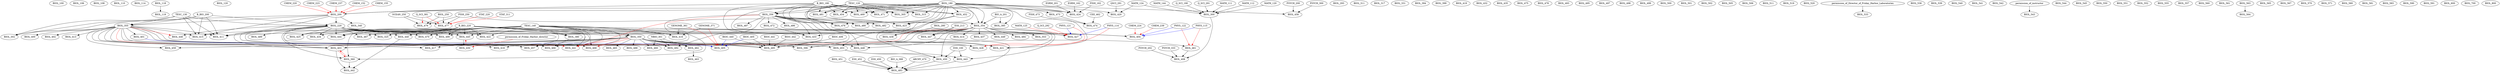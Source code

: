 digraph G {
    BIOL_100;
    BIOL_106;
    BIOL_108;
    BIOL_110;
    BIOL_114;
    BIOL_118;
    edge [color=black];
    BIOL_118 -> BIOL_119;
    BIOL_120;
    BIOL_180;
    edge [color=black];
    BIOL_180 -> BIOL_200;
    B_BIO_180 -> BIOL_200;
    TESC_120 -> BIOL_200;
    edge [color=red];
    CHEM_152 -> BIOL_200;
    CHEM_155 -> BIOL_200;
    CHEM_220 -> BIOL_200;
    CHEM_223 -> BIOL_200;
    CHEM_237 -> BIOL_200;
    edge [color=black];
    BIOL_200 -> BIOL_220;
    B_BIO_200 -> BIOL_220;
    TESC_130 -> BIOL_220;
    BIOL_250;
    BIOL_280;
    BIOL_293;
    edge [color=black];
    MATH_111 -> BIOL_300;
    MATH_112 -> BIOL_300;
    MATH_120 -> BIOL_300;
    MATH_124 -> BIOL_300;
    MATH_144 -> BIOL_300;
    Q_SCI_190 -> BIOL_300;
    Q_SCI_291 -> BIOL_300;
    edge [color=black];
    BIOL_355 -> BIOL_302;
    BIOL_200 -> BIOL_302;
    B_BIO_200 -> BIOL_302;
    TESC_130 -> BIOL_302;
    edge [color=black];
    BIOL_180 -> BIOL_305;
    B_BIO_180 -> BIOL_305;
    TESC_120 -> BIOL_305;
    BIOL_311;
    edge [color=black];
    BIOL_180 -> BIOL_315;
    B_BIO_180 -> BIOL_315;
    TESC_120 -> BIOL_315;
    BIOL_317;
    edge [color=black];
    BIOL_220 -> BIOL_325;
    B_BIO_220 -> BIOL_325;
    TESC_140 -> BIOL_325;
    BIOL_331;
    edge [color=black];
    BIOL_200 -> BIOL_340;
    edge [color=black];
    BIOL_220 -> BIOL_350;
    B_BIO_220 -> BIOL_350;
    TESC_140 -> BIOL_350;
    edge [color=black];
    BIOL_180 -> BIOL_354;
    B_BIO_180 -> BIOL_354;
    TESC_120 -> BIOL_354;
    BIO_A_201 -> BIOL_354;
    edge [color=black];
    BIOL_200 -> BIOL_355;
    B_BIO_200 -> BIOL_355;
    TESC_130 -> BIOL_355;
    edge [color=black];
    BIOL_180 -> BIOL_356;
    B_BIO_180 -> BIOL_356;
    TESC_120 -> BIOL_356;
    edge [color=black];
    BIOL_220 -> BIOL_360;
    B_BIO_220 -> BIOL_360;
    TESC_140 -> BIOL_360;
    edge [color=red];
    BIOL_403 -> BIOL_360;
    edge [color=black];
    BIOL_220 -> BIOL_380;
    B_BIO_220 -> BIOL_380;
    TESC_140 -> BIOL_380;
    edge [color=black];
    BIO_A_201 -> BIOL_385;
    BIOL_180 -> BIOL_385;
    BIOL_394;
    edge [color=black];
    BIOL_350 -> BIOL_396;
    BIOL_354 -> BIOL_396;
    BIOL_355 -> BIOL_396;
    BIOL_356 -> BIOL_396;
    BIOL_399;
    edge [color=black];
    BIOL_355 -> BIOL_400;
    edge [color=black];
    BIOL_355 -> BIOL_401;
    edge [color=black];
    BIOL_355 -> BIOL_402;
    edge [color=black];
    BIOL_220 -> BIOL_403;
    B_BIO_220 -> BIOL_403;
    TESC_140 -> BIOL_403;
    BIOL_350 -> BIOL_403;
    BIOL_355 -> BIOL_403;
    edge [color=red];
    BIOL_360 -> BIOL_403;
    edge [color=black];
    BIOL_220 -> BIOL_404;
    B_BIO_220 -> BIOL_404;
    TESC_140 -> BIOL_404;
    edge [color=red];
    CHEM_224 -> BIOL_404;
    CHEM_239 -> BIOL_404;
    edge [color=blue];
    PHYS_115 -> BIOL_404;
    PHYS_122 -> BIOL_404;
    edge [color=black];
    BIOL_355 -> BIOL_405;
    edge [color=red];
    GENOME_361 -> BIOL_405;
    GENOME_371 -> BIOL_405;
    edge [color=blue];
    BIOC_405 -> BIOL_405;
    BIOC_440 -> BIOL_405;
    BIOL_401 -> BIOL_405;
    edge [color=black];
    PSYCH_202 -> BIOL_408;
    PSYCH_333 -> BIOL_408;
    BIOL_300 -> BIOL_408;
    BIOL_461 -> BIOL_408;
    edge [color=black];
    BIOL_200 -> BIOL_411;
    B_BIO_200 -> BIOL_411;
    TESC_130 -> BIOL_411;
    BIOL_354 -> BIOL_411;
    BIOL_355 -> BIOL_411;
    edge [color=black];
    BIOL_355 -> BIOL_413;
    edge [color=black];
    BIOL_354 -> BIOL_414;
    edge [color=black];
    BIOL_200 -> BIOL_415;
    B_BIO_200 -> BIOL_415;
    TESC_130 -> BIOL_415;
    BIOL_354 -> BIOL_415;
    BIOL_355 -> BIOL_415;
    edge [color=black];
    BIOL_220 -> BIOL_416;
    B_BIO_220 -> BIOL_416;
    TESC_140 -> BIOL_416;
    GENOME_361 -> BIOL_416;
    GENOME_371 -> BIOL_416;
    edge [color=black];
    BIOL_350 -> BIOL_417;
    BIOL_355 -> BIOL_417;
    edge [color=black];
    BIOL_350 -> BIOL_418;
    BIOL_355 -> BIOL_418;
    BIOL_419;
    edge [color=black];
    BIOL_180 -> BIOL_420;
    QSCI_291 -> BIOL_420;
    MATH_124 -> BIOL_420;
    edge [color=black];
    BIOL_350 -> BIOL_421;
    BIOL_354 -> BIOL_421;
    BIOL_356 -> BIOL_421;
    BIOL_180 -> BIOL_421;
    edge [color=black];
    BIOL_220 -> BIOL_422;
    B_BIO_220 -> BIOL_422;
    TESC_140 -> BIOL_422;
    edge [color=black];
    BIOL_180 -> BIOL_423;
    BIOL_356 -> BIOL_423;
    FISH_250 -> BIOL_423;
    BIOL_180 -> BIOL_423;
    edge [color=black];
    BIOL_180 -> BIOL_424;
    B_BIO_180 -> BIOL_424;
    TESC_120 -> BIOL_424;
    ESRM_201 -> BIOL_424;
    ESRM_162 -> BIOL_424;
    FISH_162 -> BIOL_424;
    edge [color=black];
    BIOL_220 -> BIOL_425;
    B_BIO_220 -> BIOL_425;
    TESC_140 -> BIOL_425;
    edge [color=black];
    BIOL_220 -> BIOL_427;
    B_BIO_220 -> BIOL_427;
    TESC_140 -> BIOL_427;
    edge [color=red];
    MATH_125 -> BIOL_427;
    Q_SCI_292 -> BIOL_427;
    edge [color=blue];
    PHYS_114 -> BIOL_427;
    PHYS_121 -> BIOL_427;
    edge [color=black];
    BIOL_350 -> BIOL_428;
    BIOL_355 -> BIOL_428;
    edge [color=red];
    PHYS_114 -> BIOL_428;
    PHYS_121 -> BIOL_428;
    edge [color=black];
    BIOL_445 -> BIOL_430;
    edge [color=red];
    permission_of_Friday_Harbor_director -> BIOL_430;
    BIOL_432;
    edge [color=black];
    BIOL_356 -> BIOL_433;
    BIOL_472 -> BIOL_433;
    BIOL_180 -> BIOL_433;
    B_BIO_180 -> BIOL_433;
    TESC_120 -> BIOL_433;
    edge [color=black];
    BIOL_220 -> BIOL_434;
    B_BIO_220 -> BIOL_434;
    TESC_140 -> BIOL_434;
    BIOL_435;
    edge [color=black];
    BIOL_354 -> BIOL_437;
    edge [color=black];
    BIOL_280 -> BIOL_438;
    BIOL_354 -> BIOL_438;
    ESS_213 -> BIOL_438;
    edge [color=black];
    BIOL_220 -> BIOL_440;
    B_BIO_220 -> BIOL_440;
    TESC_140 -> BIOL_440;
    edge [color=black];
    BIOL_220 -> BIOL_441;
    B_BIO_220 -> BIOL_441;
    TESC_140 -> BIOL_441;
    edge [color=red];
    BIOL_350 -> BIOL_441;
    BIOL_354 -> BIOL_441;
    BIOL_355 -> BIOL_441;
    BIOL_356 -> BIOL_441;
    edge [color=black];
    BIOL_360 -> BIOL_442;
    BIOL_403 -> BIOL_442;
    BIOL_440 -> BIOL_442;
    edge [color=black];
    BIOL_354 -> BIOL_443;
    BIOL_453 -> BIOL_443;
    ESS_100 -> BIOL_443;
    edge [color=black];
    BIOL_220 -> BIOL_444;
    B_BIO_220 -> BIOL_444;
    TESC_140 -> BIOL_444;
    edge [color=black];
    BIOL_220 -> BIOL_445;
    B_BIO_220 -> BIOL_445;
    TESC_140 -> BIOL_445;
    edge [color=red];
    BIOL_430 -> BIOL_445;
    edge [color=black];
    BIOL_220 -> BIOL_446;
    edge [color=red];
    BIOL_355 -> BIOL_446;
    edge [color=black];
    BIOL_354 -> BIOL_447;
    ESS_213 -> BIOL_447;
    edge [color=black];
    BIOL_350 -> BIOL_448;
    BIOL_354 -> BIOL_448;
    BIOL_356 -> BIOL_448;
    edge [color=black];
    BIOL_354 -> BIOL_449;
    edge [color=black];
    BIOL_354 -> BIOL_450;
    BIOL_452 -> BIOL_450;
    BIOL_453 -> BIOL_450;
    ESS_100 -> BIOL_450;
    BIOL_451;
    edge [color=black];
    BIOL_180 -> BIOL_452;
    B_BIO_180 -> BIOL_452;
    TESC_120 -> BIOL_452;
    edge [color=black];
    BIOL_350 -> BIOL_453;
    BIOL_452 -> BIOL_453;
    edge [color=black];
    BIOL_180 -> BIOL_454;
    B_BIO_180 -> BIOL_454;
    TESC_120 -> BIOL_454;
    edge [color=black];
    BIOL_220 -> BIOL_457;
    B_BIO_220 -> BIOL_457;
    TESC_140 -> BIOL_457;
    BIOL_350 -> BIOL_457;
    edge [color=black];
    PSYCH_200 -> BIOL_458;
    PSYCH_300 -> BIOL_458;
    BIOL_180 -> BIOL_458;
    edge [color=black];
    BIOL_350 -> BIOL_459;
    BIOL_355 -> BIOL_459;
    edge [color=black];
    BIOL_350 -> BIOL_460;
    NBIO_301 -> BIOL_460;
    edge [color=black];
    BIOL_350 -> BIOL_461;
    edge [color=red];
    PHYS_115 -> BIOL_461;
    PHYS_122 -> BIOL_461;
    edge [color=black];
    BIOL_350 -> BIOL_462;
    NBIO_301 -> BIOL_462;
    edge [color=black];
    BIOL_462 -> BIOL_463;
    edge [color=black];
    BIOL_350 -> BIOL_465;
    edge [color=black];
    BIOL_350 -> BIOL_466;
    BIOL_355 -> BIOL_466;
    BIOL_356 -> BIOL_466;
    BIOL_380 -> BIOL_466;
    edge [color=black];
    BIOL_220 -> BIOL_467;
    B_BIO_220 -> BIOL_467;
    TESC_140 -> BIOL_467;
    edge [color=black];
    BIOL_220 -> BIOL_468;
    B_BIO_220 -> BIOL_468;
    TESC_140 -> BIOL_468;
    edge [color=red];
    BIOL_350 -> BIOL_468;
    edge [color=black];
    BIOL_180 -> BIOL_469;
    B_BIO_180 -> BIOL_469;
    TESC_120 -> BIOL_469;
    edge [color=black];
    BIOL_220 -> BIOL_470;
    B_BIO_220 -> BIOL_470;
    TESC_140 -> BIOL_470;
    edge [color=black];
    BIOL_180 -> BIOL_471;
    B_BIO_180 -> BIOL_471;
    TESC_120 -> BIOL_471;
    edge [color=black];
    BIOL_356 -> BIOL_472;
    edge [color=black];
    BIOL_180 -> BIOL_473;
    edge [color=black];
    BIOL_473 -> BIOL_474;
    FISH_473 -> BIOL_474;
    CEE_462 -> BIOL_474;
    BIOL_475;
    edge [color=black];
    BIOL_180 -> BIOL_476;
    B_BIO_180 -> BIOL_476;
    TESC_120 -> BIOL_476;
    BIOL_356 -> BIOL_476;
    edge [color=black];
    FISH_250 -> BIOL_477;
    OCEAN_250 -> BIOL_477;
    BIOL_250 -> BIOL_477;
    edge [color=red];
    Q_SCI_381 -> BIOL_477;
    STAT_220 -> BIOL_477;
    STAT_311 -> BIOL_477;
    BIOL_478;
    edge [color=black];
    BIOL_250 -> BIOL_479;
    FISH_250 -> BIOL_479;
    OCEAN_250 -> BIOL_479;
    edge [color=red];
    Q_SCI_381 -> BIOL_479;
    edge [color=black];
    BIOL_356 -> BIOL_480;
    BIOL_180 -> BIOL_480;
    B_BIO_180 -> BIOL_480;
    TESC_120 -> BIOL_480;
    edge [color=black];
    BIOL_180 -> BIOL_481;
    B_BIO_180 -> BIOL_481;
    TESC_120 -> BIOL_481;
    edge [color=black];
    BIOL_481 -> BIOL_482;
    edge [color=black];
    BIOL_443 -> BIOL_483;
    BIOL_447 -> BIOL_483;
    BIOL_450 -> BIOL_483;
    ESS_452 -> BIOL_483;
    BIOL_451 -> BIOL_483;
    ESS_452 -> BIOL_483;
    ESS_450 -> BIOL_483;
    BIO_A_388 -> BIOL_483;
    ARCHY_470 -> BIOL_483;
    edge [color=black];
    BIOL_354 -> BIOL_484;
    edge [color=black];
    BIOL_350 -> BIOL_485;
    BIOL_354 -> BIOL_485;
    BIOL_355 -> BIOL_485;
    BIOL_356 -> BIOL_485;
    BIOC_405 -> BIOL_485;
    BIOC_406 -> BIOL_485;
    BIOC_440 -> BIOL_485;
    BIOC_441 -> BIOL_485;
    BIOC_442 -> BIOL_485;
    edge [color=black];
    BIOL_356 -> BIOL_486;
    edge [color=black];
    BIOL_356 -> BIOL_487;
    edge [color=black];
    BIOL_350 -> BIOL_488;
    edge [color=black];
    BIOL_220 -> BIOL_489;
    edge [color=black];
    BIOL_220 -> BIOL_490;
    B_BIO_220 -> BIOL_490;
    TESC_140 -> BIOL_490;
    edge [color=black];
    BIOL_350 -> BIOL_492;
    BIOL_355 -> BIOL_492;
    BIOL_356 -> BIOL_492;
    NBIO_301 -> BIOL_492;
    BIOL_493;
    BIOL_495;
    BIOL_497;
    BIOL_498;
    BIOL_499;
    BIOL_500;
    BIOL_501;
    BIOL_502;
    BIOL_505;
    BIOL_506;
    BIOL_511;
    BIOL_519;
    BIOL_520;
    edge [color=black];
    permission_of_Director_of_Friday_Harbor_Laboratories -> BIOL_533;
    BIOL_536;
    BIOL_539;
    BIOL_540;
    BIOL_541;
    BIOL_542;
    edge [color=black];
    permission_of_instructor -> BIOL_543;
    BIOL_544;
    BIOL_545;
    BIOL_550;
    BIOL_551;
    BIOL_552;
    edge [color=black];
    BIOL_354 -> BIOL_553;
    BIOL_555;
    BIOL_557;
    BIOL_560;
    BIOL_561;
    BIOL_563;
    edge [color=black];
    BIOL_563 -> BIOL_564;
    BIOL_565;
    BIOL_567;
    BIOL_570;
    BIOL_571;
    BIOL_580;
    BIOL_581;
    BIOL_583;
    BIOL_590;
    BIOL_591;
    BIOL_600;
    BIOL_700;
    BIOL_800;
}

